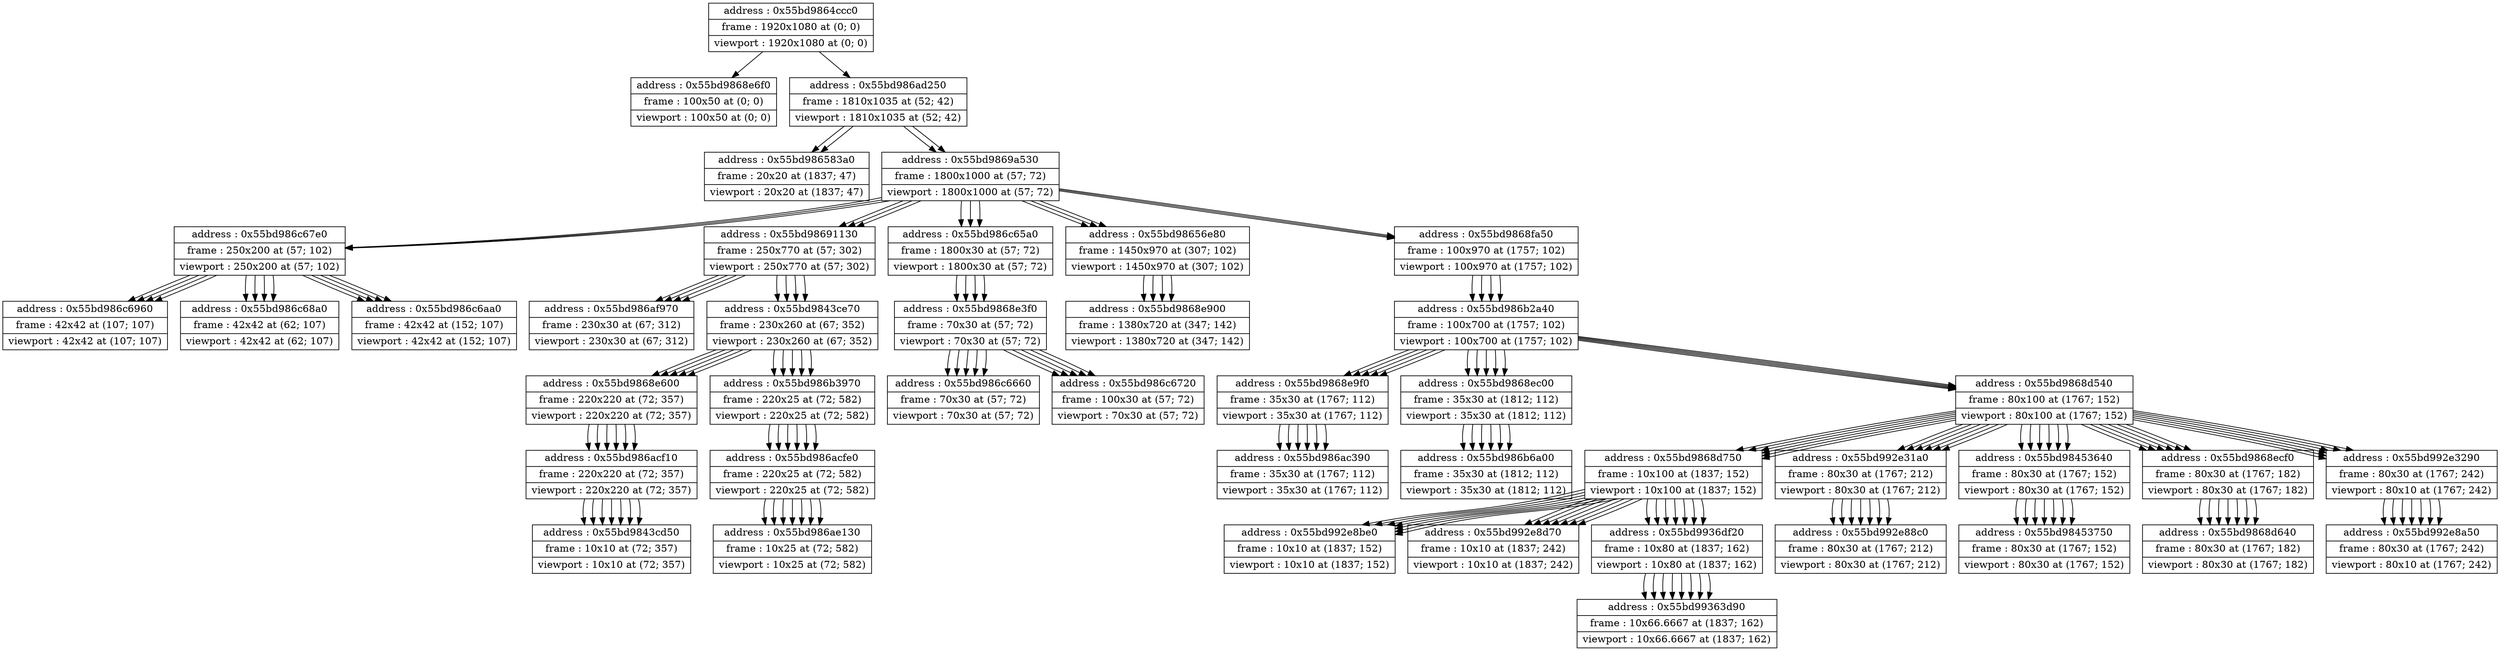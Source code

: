 digraph {
	node [shape=record]
	node0x55bd9868d750 [label = "{address : 0x55bd9868d750 |frame : 10x100 at (1837; 152) |viewport : 10x100 at (1837; 152)}"];

	 node0x55bd9868d750 -> node0x55bd992e8be0 [color=black];
	node0x55bd992e8be0 [label = "{address : 0x55bd992e8be0 |frame : 10x10 at (1837; 152) |viewport : 10x10 at (1837; 152)}"];

	 node0x55bd9868d750 -> node0x55bd992e8d70 [color=black];
	node0x55bd992e8d70 [label = "{address : 0x55bd992e8d70 |frame : 10x10 at (1837; 242) |viewport : 10x10 at (1837; 242)}"];

	 node0x55bd9868d750 -> node0x55bd9936df20 [color=black];
	node0x55bd9936df20 [label = "{address : 0x55bd9936df20 |frame : 10x80 at (1837; 162) |viewport : 10x80 at (1837; 162)}"];

	 node0x55bd9936df20 -> node0x55bd99363d90 [color=black];
	node0x55bd99363d90 [label = "{address : 0x55bd99363d90 |frame : 10x66.6667 at (1837; 162) |viewport : 10x66.6667 at (1837; 162)}"];

	node0x55bd992e8a50 [label = "{address : 0x55bd992e8a50 |frame : 80x30 at (1767; 242) |viewport : 80x10 at (1767; 242)}"];

	node0x55bd992e31a0 [label = "{address : 0x55bd992e31a0 |frame : 80x30 at (1767; 212) |viewport : 80x30 at (1767; 212)}"];

	 node0x55bd992e31a0 -> node0x55bd992e88c0 [color=black];
	node0x55bd992e88c0 [label = "{address : 0x55bd992e88c0 |frame : 80x30 at (1767; 212) |viewport : 80x30 at (1767; 212)}"];

	node0x55bd9868d640 [label = "{address : 0x55bd9868d640 |frame : 80x30 at (1767; 182) |viewport : 80x30 at (1767; 182)}"];

	node0x55bd98453750 [label = "{address : 0x55bd98453750 |frame : 80x30 at (1767; 152) |viewport : 80x30 at (1767; 152)}"];

	node0x55bd9936df20 [label = "{address : 0x55bd9936df20 |frame : 10x80 at (1837; 162) |viewport : 10x80 at (1837; 162)}"];

	 node0x55bd9936df20 -> node0x55bd99363d90 [color=black];
	node0x55bd99363d90 [label = "{address : 0x55bd99363d90 |frame : 10x66.6667 at (1837; 162) |viewport : 10x66.6667 at (1837; 162)}"];

	node0x55bd99363d90 [label = "{address : 0x55bd99363d90 |frame : 10x66.6667 at (1837; 162) |viewport : 10x66.6667 at (1837; 162)}"];

	node0x55bd992e88c0 [label = "{address : 0x55bd992e88c0 |frame : 80x30 at (1767; 212) |viewport : 80x30 at (1767; 212)}"];

	node0x55bd9868e6f0 [label = "{address : 0x55bd9868e6f0 |frame : 100x50 at (0; 0) |viewport : 100x50 at (0; 0)}"];

	node0x55bd986583a0 [label = "{address : 0x55bd986583a0 |frame : 20x20 at (1837; 47) |viewport : 20x20 at (1837; 47)}"];

	node0x55bd986b2a40 [label = "{address : 0x55bd986b2a40 |frame : 100x700 at (1757; 102) |viewport : 100x700 at (1757; 102)}"];

	 node0x55bd986b2a40 -> node0x55bd9868e9f0 [color=black];
	node0x55bd9868e9f0 [label = "{address : 0x55bd9868e9f0 |frame : 35x30 at (1767; 112) |viewport : 35x30 at (1767; 112)}"];

	 node0x55bd9868e9f0 -> node0x55bd986ac390 [color=black];
	node0x55bd986ac390 [label = "{address : 0x55bd986ac390 |frame : 35x30 at (1767; 112) |viewport : 35x30 at (1767; 112)}"];

	 node0x55bd986b2a40 -> node0x55bd9868ec00 [color=black];
	node0x55bd9868ec00 [label = "{address : 0x55bd9868ec00 |frame : 35x30 at (1812; 112) |viewport : 35x30 at (1812; 112)}"];

	 node0x55bd9868ec00 -> node0x55bd986b6a00 [color=black];
	node0x55bd986b6a00 [label = "{address : 0x55bd986b6a00 |frame : 35x30 at (1812; 112) |viewport : 35x30 at (1812; 112)}"];

	 node0x55bd986b2a40 -> node0x55bd9868d540 [color=black];
	node0x55bd9868d540 [label = "{address : 0x55bd9868d540 |frame : 80x100 at (1767; 152) |viewport : 80x100 at (1767; 152)}"];

	 node0x55bd9868d540 -> node0x55bd98453640 [color=black];
	node0x55bd98453640 [label = "{address : 0x55bd98453640 |frame : 80x30 at (1767; 152) |viewport : 80x30 at (1767; 152)}"];

	 node0x55bd98453640 -> node0x55bd98453750 [color=black];
	node0x55bd98453750 [label = "{address : 0x55bd98453750 |frame : 80x30 at (1767; 152) |viewport : 80x30 at (1767; 152)}"];

	 node0x55bd9868d540 -> node0x55bd9868ecf0 [color=black];
	node0x55bd9868ecf0 [label = "{address : 0x55bd9868ecf0 |frame : 80x30 at (1767; 182) |viewport : 80x30 at (1767; 182)}"];

	 node0x55bd9868ecf0 -> node0x55bd9868d640 [color=black];
	node0x55bd9868d640 [label = "{address : 0x55bd9868d640 |frame : 80x30 at (1767; 182) |viewport : 80x30 at (1767; 182)}"];

	 node0x55bd9868d540 -> node0x55bd992e31a0 [color=black];
	node0x55bd992e31a0 [label = "{address : 0x55bd992e31a0 |frame : 80x30 at (1767; 212) |viewport : 80x30 at (1767; 212)}"];

	 node0x55bd992e31a0 -> node0x55bd992e88c0 [color=black];
	node0x55bd992e88c0 [label = "{address : 0x55bd992e88c0 |frame : 80x30 at (1767; 212) |viewport : 80x30 at (1767; 212)}"];

	 node0x55bd9868d540 -> node0x55bd992e3290 [color=black];
	node0x55bd992e3290 [label = "{address : 0x55bd992e3290 |frame : 80x30 at (1767; 242) |viewport : 80x10 at (1767; 242)}"];

	 node0x55bd992e3290 -> node0x55bd992e8a50 [color=black];
	node0x55bd992e8a50 [label = "{address : 0x55bd992e8a50 |frame : 80x30 at (1767; 242) |viewport : 80x10 at (1767; 242)}"];

	 node0x55bd9868d540 -> node0x55bd9868d750 [color=black];
	node0x55bd9868d750 [label = "{address : 0x55bd9868d750 |frame : 10x100 at (1837; 152) |viewport : 10x100 at (1837; 152)}"];

	 node0x55bd9868d750 -> node0x55bd992e8be0 [color=black];
	node0x55bd992e8be0 [label = "{address : 0x55bd992e8be0 |frame : 10x10 at (1837; 152) |viewport : 10x10 at (1837; 152)}"];

	 node0x55bd9868d750 -> node0x55bd992e8d70 [color=black];
	node0x55bd992e8d70 [label = "{address : 0x55bd992e8d70 |frame : 10x10 at (1837; 242) |viewport : 10x10 at (1837; 242)}"];

	 node0x55bd9868d750 -> node0x55bd9936df20 [color=black];
	node0x55bd9936df20 [label = "{address : 0x55bd9936df20 |frame : 10x80 at (1837; 162) |viewport : 10x80 at (1837; 162)}"];

	 node0x55bd9936df20 -> node0x55bd99363d90 [color=black];
	node0x55bd99363d90 [label = "{address : 0x55bd99363d90 |frame : 10x66.6667 at (1837; 162) |viewport : 10x66.6667 at (1837; 162)}"];

	node0x55bd986af970 [label = "{address : 0x55bd986af970 |frame : 230x30 at (67; 312) |viewport : 230x30 at (67; 312)}"];

	node0x55bd986c6960 [label = "{address : 0x55bd986c6960 |frame : 42x42 at (107; 107) |viewport : 42x42 at (107; 107)}"];

	node0x55bd986c67e0 [label = "{address : 0x55bd986c67e0 |frame : 250x200 at (57; 102) |viewport : 250x200 at (57; 102)}"];

	 node0x55bd986c67e0 -> node0x55bd986c68a0 [color=black];
	node0x55bd986c68a0 [label = "{address : 0x55bd986c68a0 |frame : 42x42 at (62; 107) |viewport : 42x42 at (62; 107)}"];

	 node0x55bd986c67e0 -> node0x55bd986c6960 [color=black];
	node0x55bd986c6960 [label = "{address : 0x55bd986c6960 |frame : 42x42 at (107; 107) |viewport : 42x42 at (107; 107)}"];

	 node0x55bd986c67e0 -> node0x55bd986c6aa0 [color=black];
	node0x55bd986c6aa0 [label = "{address : 0x55bd986c6aa0 |frame : 42x42 at (152; 107) |viewport : 42x42 at (152; 107)}"];

	node0x55bd986ae130 [label = "{address : 0x55bd986ae130 |frame : 10x25 at (72; 582) |viewport : 10x25 at (72; 582)}"];

	node0x55bd98691130 [label = "{address : 0x55bd98691130 |frame : 250x770 at (57; 302) |viewport : 250x770 at (57; 302)}"];

	 node0x55bd98691130 -> node0x55bd986af970 [color=black];
	node0x55bd986af970 [label = "{address : 0x55bd986af970 |frame : 230x30 at (67; 312) |viewport : 230x30 at (67; 312)}"];

	 node0x55bd98691130 -> node0x55bd9843ce70 [color=black];
	node0x55bd9843ce70 [label = "{address : 0x55bd9843ce70 |frame : 230x260 at (67; 352) |viewport : 230x260 at (67; 352)}"];

	 node0x55bd9843ce70 -> node0x55bd9868e600 [color=black];
	node0x55bd9868e600 [label = "{address : 0x55bd9868e600 |frame : 220x220 at (72; 357) |viewport : 220x220 at (72; 357)}"];

	 node0x55bd9868e600 -> node0x55bd986acf10 [color=black];
	node0x55bd986acf10 [label = "{address : 0x55bd986acf10 |frame : 220x220 at (72; 357) |viewport : 220x220 at (72; 357)}"];

	 node0x55bd986acf10 -> node0x55bd9843cd50 [color=black];
	node0x55bd9843cd50 [label = "{address : 0x55bd9843cd50 |frame : 10x10 at (72; 357) |viewport : 10x10 at (72; 357)}"];

	 node0x55bd9843ce70 -> node0x55bd986b3970 [color=black];
	node0x55bd986b3970 [label = "{address : 0x55bd986b3970 |frame : 220x25 at (72; 582) |viewport : 220x25 at (72; 582)}"];

	 node0x55bd986b3970 -> node0x55bd986acfe0 [color=black];
	node0x55bd986acfe0 [label = "{address : 0x55bd986acfe0 |frame : 220x25 at (72; 582) |viewport : 220x25 at (72; 582)}"];

	 node0x55bd986acfe0 -> node0x55bd986ae130 [color=black];
	node0x55bd986ae130 [label = "{address : 0x55bd986ae130 |frame : 10x25 at (72; 582) |viewport : 10x25 at (72; 582)}"];

	node0x55bd9868e600 [label = "{address : 0x55bd9868e600 |frame : 220x220 at (72; 357) |viewport : 220x220 at (72; 357)}"];

	 node0x55bd9868e600 -> node0x55bd986acf10 [color=black];
	node0x55bd986acf10 [label = "{address : 0x55bd986acf10 |frame : 220x220 at (72; 357) |viewport : 220x220 at (72; 357)}"];

	 node0x55bd986acf10 -> node0x55bd9843cd50 [color=black];
	node0x55bd9843cd50 [label = "{address : 0x55bd9843cd50 |frame : 10x10 at (72; 357) |viewport : 10x10 at (72; 357)}"];

	node0x55bd986c68a0 [label = "{address : 0x55bd986c68a0 |frame : 42x42 at (62; 107) |viewport : 42x42 at (62; 107)}"];

	node0x55bd992e8d70 [label = "{address : 0x55bd992e8d70 |frame : 10x10 at (1837; 242) |viewport : 10x10 at (1837; 242)}"];

	node0x55bd9868ecf0 [label = "{address : 0x55bd9868ecf0 |frame : 80x30 at (1767; 182) |viewport : 80x30 at (1767; 182)}"];

	 node0x55bd9868ecf0 -> node0x55bd9868d640 [color=black];
	node0x55bd9868d640 [label = "{address : 0x55bd9868d640 |frame : 80x30 at (1767; 182) |viewport : 80x30 at (1767; 182)}"];

	node0x55bd986c65a0 [label = "{address : 0x55bd986c65a0 |frame : 1800x30 at (57; 72) |viewport : 1800x30 at (57; 72)}"];

	 node0x55bd986c65a0 -> node0x55bd9868e3f0 [color=black];
	node0x55bd9868e3f0 [label = "{address : 0x55bd9868e3f0 |frame : 70x30 at (57; 72) |viewport : 70x30 at (57; 72)}"];

	 node0x55bd9868e3f0 -> node0x55bd986c6660 [color=black];
	node0x55bd986c6660 [label = "{address : 0x55bd986c6660 |frame : 70x30 at (57; 72) |viewport : 70x30 at (57; 72)}"];

	 node0x55bd9868e3f0 -> node0x55bd986c6720 [color=black];
	node0x55bd986c6720 [label = "{address : 0x55bd986c6720 |frame : 100x30 at (57; 72) |viewport : 70x30 at (57; 72)}"];

	node0x55bd986c6720 [label = "{address : 0x55bd986c6720 |frame : 100x30 at (57; 72) |viewport : 70x30 at (57; 72)}"];

	node0x55bd992e3290 [label = "{address : 0x55bd992e3290 |frame : 80x30 at (1767; 242) |viewport : 80x10 at (1767; 242)}"];

	 node0x55bd992e3290 -> node0x55bd992e8a50 [color=black];
	node0x55bd992e8a50 [label = "{address : 0x55bd992e8a50 |frame : 80x30 at (1767; 242) |viewport : 80x10 at (1767; 242)}"];

	node0x55bd986c6aa0 [label = "{address : 0x55bd986c6aa0 |frame : 42x42 at (152; 107) |viewport : 42x42 at (152; 107)}"];

	node0x55bd9868e3f0 [label = "{address : 0x55bd9868e3f0 |frame : 70x30 at (57; 72) |viewport : 70x30 at (57; 72)}"];

	 node0x55bd9868e3f0 -> node0x55bd986c6660 [color=black];
	node0x55bd986c6660 [label = "{address : 0x55bd986c6660 |frame : 70x30 at (57; 72) |viewport : 70x30 at (57; 72)}"];

	 node0x55bd9868e3f0 -> node0x55bd986c6720 [color=black];
	node0x55bd986c6720 [label = "{address : 0x55bd986c6720 |frame : 100x30 at (57; 72) |viewport : 70x30 at (57; 72)}"];

	node0x55bd986c6660 [label = "{address : 0x55bd986c6660 |frame : 70x30 at (57; 72) |viewport : 70x30 at (57; 72)}"];

	node0x55bd9869a530 [label = "{address : 0x55bd9869a530 |frame : 1800x1000 at (57; 72) |viewport : 1800x1000 at (57; 72)}"];

	 node0x55bd9869a530 -> node0x55bd986c65a0 [color=black];
	node0x55bd986c65a0 [label = "{address : 0x55bd986c65a0 |frame : 1800x30 at (57; 72) |viewport : 1800x30 at (57; 72)}"];

	 node0x55bd986c65a0 -> node0x55bd9868e3f0 [color=black];
	node0x55bd9868e3f0 [label = "{address : 0x55bd9868e3f0 |frame : 70x30 at (57; 72) |viewport : 70x30 at (57; 72)}"];

	 node0x55bd9868e3f0 -> node0x55bd986c6660 [color=black];
	node0x55bd986c6660 [label = "{address : 0x55bd986c6660 |frame : 70x30 at (57; 72) |viewport : 70x30 at (57; 72)}"];

	 node0x55bd9868e3f0 -> node0x55bd986c6720 [color=black];
	node0x55bd986c6720 [label = "{address : 0x55bd986c6720 |frame : 100x30 at (57; 72) |viewport : 70x30 at (57; 72)}"];

	 node0x55bd9869a530 -> node0x55bd986c67e0 [color=black];
	node0x55bd986c67e0 [label = "{address : 0x55bd986c67e0 |frame : 250x200 at (57; 102) |viewport : 250x200 at (57; 102)}"];

	 node0x55bd986c67e0 -> node0x55bd986c68a0 [color=black];
	node0x55bd986c68a0 [label = "{address : 0x55bd986c68a0 |frame : 42x42 at (62; 107) |viewport : 42x42 at (62; 107)}"];

	 node0x55bd986c67e0 -> node0x55bd986c6960 [color=black];
	node0x55bd986c6960 [label = "{address : 0x55bd986c6960 |frame : 42x42 at (107; 107) |viewport : 42x42 at (107; 107)}"];

	 node0x55bd986c67e0 -> node0x55bd986c6aa0 [color=black];
	node0x55bd986c6aa0 [label = "{address : 0x55bd986c6aa0 |frame : 42x42 at (152; 107) |viewport : 42x42 at (152; 107)}"];

	 node0x55bd9869a530 -> node0x55bd98691130 [color=black];
	node0x55bd98691130 [label = "{address : 0x55bd98691130 |frame : 250x770 at (57; 302) |viewport : 250x770 at (57; 302)}"];

	 node0x55bd98691130 -> node0x55bd986af970 [color=black];
	node0x55bd986af970 [label = "{address : 0x55bd986af970 |frame : 230x30 at (67; 312) |viewport : 230x30 at (67; 312)}"];

	 node0x55bd98691130 -> node0x55bd9843ce70 [color=black];
	node0x55bd9843ce70 [label = "{address : 0x55bd9843ce70 |frame : 230x260 at (67; 352) |viewport : 230x260 at (67; 352)}"];

	 node0x55bd9843ce70 -> node0x55bd9868e600 [color=black];
	node0x55bd9868e600 [label = "{address : 0x55bd9868e600 |frame : 220x220 at (72; 357) |viewport : 220x220 at (72; 357)}"];

	 node0x55bd9868e600 -> node0x55bd986acf10 [color=black];
	node0x55bd986acf10 [label = "{address : 0x55bd986acf10 |frame : 220x220 at (72; 357) |viewport : 220x220 at (72; 357)}"];

	 node0x55bd986acf10 -> node0x55bd9843cd50 [color=black];
	node0x55bd9843cd50 [label = "{address : 0x55bd9843cd50 |frame : 10x10 at (72; 357) |viewport : 10x10 at (72; 357)}"];

	 node0x55bd9843ce70 -> node0x55bd986b3970 [color=black];
	node0x55bd986b3970 [label = "{address : 0x55bd986b3970 |frame : 220x25 at (72; 582) |viewport : 220x25 at (72; 582)}"];

	 node0x55bd986b3970 -> node0x55bd986acfe0 [color=black];
	node0x55bd986acfe0 [label = "{address : 0x55bd986acfe0 |frame : 220x25 at (72; 582) |viewport : 220x25 at (72; 582)}"];

	 node0x55bd986acfe0 -> node0x55bd986ae130 [color=black];
	node0x55bd986ae130 [label = "{address : 0x55bd986ae130 |frame : 10x25 at (72; 582) |viewport : 10x25 at (72; 582)}"];

	 node0x55bd9869a530 -> node0x55bd98656e80 [color=black];
	node0x55bd98656e80 [label = "{address : 0x55bd98656e80 |frame : 1450x970 at (307; 102) |viewport : 1450x970 at (307; 102)}"];

	 node0x55bd98656e80 -> node0x55bd9868e900 [color=black];
	node0x55bd9868e900 [label = "{address : 0x55bd9868e900 |frame : 1380x720 at (347; 142) |viewport : 1380x720 at (347; 142)}"];

	 node0x55bd9869a530 -> node0x55bd9868fa50 [color=black];
	node0x55bd9868fa50 [label = "{address : 0x55bd9868fa50 |frame : 100x970 at (1757; 102) |viewport : 100x970 at (1757; 102)}"];

	 node0x55bd9868fa50 -> node0x55bd986b2a40 [color=black];
	node0x55bd986b2a40 [label = "{address : 0x55bd986b2a40 |frame : 100x700 at (1757; 102) |viewport : 100x700 at (1757; 102)}"];

	 node0x55bd986b2a40 -> node0x55bd9868e9f0 [color=black];
	node0x55bd9868e9f0 [label = "{address : 0x55bd9868e9f0 |frame : 35x30 at (1767; 112) |viewport : 35x30 at (1767; 112)}"];

	 node0x55bd9868e9f0 -> node0x55bd986ac390 [color=black];
	node0x55bd986ac390 [label = "{address : 0x55bd986ac390 |frame : 35x30 at (1767; 112) |viewport : 35x30 at (1767; 112)}"];

	 node0x55bd986b2a40 -> node0x55bd9868ec00 [color=black];
	node0x55bd9868ec00 [label = "{address : 0x55bd9868ec00 |frame : 35x30 at (1812; 112) |viewport : 35x30 at (1812; 112)}"];

	 node0x55bd9868ec00 -> node0x55bd986b6a00 [color=black];
	node0x55bd986b6a00 [label = "{address : 0x55bd986b6a00 |frame : 35x30 at (1812; 112) |viewport : 35x30 at (1812; 112)}"];

	 node0x55bd986b2a40 -> node0x55bd9868d540 [color=black];
	node0x55bd9868d540 [label = "{address : 0x55bd9868d540 |frame : 80x100 at (1767; 152) |viewport : 80x100 at (1767; 152)}"];

	 node0x55bd9868d540 -> node0x55bd98453640 [color=black];
	node0x55bd98453640 [label = "{address : 0x55bd98453640 |frame : 80x30 at (1767; 152) |viewport : 80x30 at (1767; 152)}"];

	 node0x55bd98453640 -> node0x55bd98453750 [color=black];
	node0x55bd98453750 [label = "{address : 0x55bd98453750 |frame : 80x30 at (1767; 152) |viewport : 80x30 at (1767; 152)}"];

	 node0x55bd9868d540 -> node0x55bd9868ecf0 [color=black];
	node0x55bd9868ecf0 [label = "{address : 0x55bd9868ecf0 |frame : 80x30 at (1767; 182) |viewport : 80x30 at (1767; 182)}"];

	 node0x55bd9868ecf0 -> node0x55bd9868d640 [color=black];
	node0x55bd9868d640 [label = "{address : 0x55bd9868d640 |frame : 80x30 at (1767; 182) |viewport : 80x30 at (1767; 182)}"];

	 node0x55bd9868d540 -> node0x55bd992e31a0 [color=black];
	node0x55bd992e31a0 [label = "{address : 0x55bd992e31a0 |frame : 80x30 at (1767; 212) |viewport : 80x30 at (1767; 212)}"];

	 node0x55bd992e31a0 -> node0x55bd992e88c0 [color=black];
	node0x55bd992e88c0 [label = "{address : 0x55bd992e88c0 |frame : 80x30 at (1767; 212) |viewport : 80x30 at (1767; 212)}"];

	 node0x55bd9868d540 -> node0x55bd992e3290 [color=black];
	node0x55bd992e3290 [label = "{address : 0x55bd992e3290 |frame : 80x30 at (1767; 242) |viewport : 80x10 at (1767; 242)}"];

	 node0x55bd992e3290 -> node0x55bd992e8a50 [color=black];
	node0x55bd992e8a50 [label = "{address : 0x55bd992e8a50 |frame : 80x30 at (1767; 242) |viewport : 80x10 at (1767; 242)}"];

	 node0x55bd9868d540 -> node0x55bd9868d750 [color=black];
	node0x55bd9868d750 [label = "{address : 0x55bd9868d750 |frame : 10x100 at (1837; 152) |viewport : 10x100 at (1837; 152)}"];

	 node0x55bd9868d750 -> node0x55bd992e8be0 [color=black];
	node0x55bd992e8be0 [label = "{address : 0x55bd992e8be0 |frame : 10x10 at (1837; 152) |viewport : 10x10 at (1837; 152)}"];

	 node0x55bd9868d750 -> node0x55bd992e8d70 [color=black];
	node0x55bd992e8d70 [label = "{address : 0x55bd992e8d70 |frame : 10x10 at (1837; 242) |viewport : 10x10 at (1837; 242)}"];

	 node0x55bd9868d750 -> node0x55bd9936df20 [color=black];
	node0x55bd9936df20 [label = "{address : 0x55bd9936df20 |frame : 10x80 at (1837; 162) |viewport : 10x80 at (1837; 162)}"];

	 node0x55bd9936df20 -> node0x55bd99363d90 [color=black];
	node0x55bd99363d90 [label = "{address : 0x55bd99363d90 |frame : 10x66.6667 at (1837; 162) |viewport : 10x66.6667 at (1837; 162)}"];

	node0x55bd986acfe0 [label = "{address : 0x55bd986acfe0 |frame : 220x25 at (72; 582) |viewport : 220x25 at (72; 582)}"];

	 node0x55bd986acfe0 -> node0x55bd986ae130 [color=black];
	node0x55bd986ae130 [label = "{address : 0x55bd986ae130 |frame : 10x25 at (72; 582) |viewport : 10x25 at (72; 582)}"];

	node0x55bd986b3970 [label = "{address : 0x55bd986b3970 |frame : 220x25 at (72; 582) |viewport : 220x25 at (72; 582)}"];

	 node0x55bd986b3970 -> node0x55bd986acfe0 [color=black];
	node0x55bd986acfe0 [label = "{address : 0x55bd986acfe0 |frame : 220x25 at (72; 582) |viewport : 220x25 at (72; 582)}"];

	 node0x55bd986acfe0 -> node0x55bd986ae130 [color=black];
	node0x55bd986ae130 [label = "{address : 0x55bd986ae130 |frame : 10x25 at (72; 582) |viewport : 10x25 at (72; 582)}"];

	node0x55bd9843ce70 [label = "{address : 0x55bd9843ce70 |frame : 230x260 at (67; 352) |viewport : 230x260 at (67; 352)}"];

	 node0x55bd9843ce70 -> node0x55bd9868e600 [color=black];
	node0x55bd9868e600 [label = "{address : 0x55bd9868e600 |frame : 220x220 at (72; 357) |viewport : 220x220 at (72; 357)}"];

	 node0x55bd9868e600 -> node0x55bd986acf10 [color=black];
	node0x55bd986acf10 [label = "{address : 0x55bd986acf10 |frame : 220x220 at (72; 357) |viewport : 220x220 at (72; 357)}"];

	 node0x55bd986acf10 -> node0x55bd9843cd50 [color=black];
	node0x55bd9843cd50 [label = "{address : 0x55bd9843cd50 |frame : 10x10 at (72; 357) |viewport : 10x10 at (72; 357)}"];

	 node0x55bd9843ce70 -> node0x55bd986b3970 [color=black];
	node0x55bd986b3970 [label = "{address : 0x55bd986b3970 |frame : 220x25 at (72; 582) |viewport : 220x25 at (72; 582)}"];

	 node0x55bd986b3970 -> node0x55bd986acfe0 [color=black];
	node0x55bd986acfe0 [label = "{address : 0x55bd986acfe0 |frame : 220x25 at (72; 582) |viewport : 220x25 at (72; 582)}"];

	 node0x55bd986acfe0 -> node0x55bd986ae130 [color=black];
	node0x55bd986ae130 [label = "{address : 0x55bd986ae130 |frame : 10x25 at (72; 582) |viewport : 10x25 at (72; 582)}"];

	node0x55bd9868e900 [label = "{address : 0x55bd9868e900 |frame : 1380x720 at (347; 142) |viewport : 1380x720 at (347; 142)}"];

	node0x55bd98656e80 [label = "{address : 0x55bd98656e80 |frame : 1450x970 at (307; 102) |viewport : 1450x970 at (307; 102)}"];

	 node0x55bd98656e80 -> node0x55bd9868e900 [color=black];
	node0x55bd9868e900 [label = "{address : 0x55bd9868e900 |frame : 1380x720 at (347; 142) |viewport : 1380x720 at (347; 142)}"];

	node0x55bd9868e9f0 [label = "{address : 0x55bd9868e9f0 |frame : 35x30 at (1767; 112) |viewport : 35x30 at (1767; 112)}"];

	 node0x55bd9868e9f0 -> node0x55bd986ac390 [color=black];
	node0x55bd986ac390 [label = "{address : 0x55bd986ac390 |frame : 35x30 at (1767; 112) |viewport : 35x30 at (1767; 112)}"];

	node0x55bd986b6a00 [label = "{address : 0x55bd986b6a00 |frame : 35x30 at (1812; 112) |viewport : 35x30 at (1812; 112)}"];

	node0x55bd9843cd50 [label = "{address : 0x55bd9843cd50 |frame : 10x10 at (72; 357) |viewport : 10x10 at (72; 357)}"];

	node0x55bd986acf10 [label = "{address : 0x55bd986acf10 |frame : 220x220 at (72; 357) |viewport : 220x220 at (72; 357)}"];

	 node0x55bd986acf10 -> node0x55bd9843cd50 [color=black];
	node0x55bd9843cd50 [label = "{address : 0x55bd9843cd50 |frame : 10x10 at (72; 357) |viewport : 10x10 at (72; 357)}"];

	node0x55bd9868ec00 [label = "{address : 0x55bd9868ec00 |frame : 35x30 at (1812; 112) |viewport : 35x30 at (1812; 112)}"];

	 node0x55bd9868ec00 -> node0x55bd986b6a00 [color=black];
	node0x55bd986b6a00 [label = "{address : 0x55bd986b6a00 |frame : 35x30 at (1812; 112) |viewport : 35x30 at (1812; 112)}"];

	node0x55bd98453640 [label = "{address : 0x55bd98453640 |frame : 80x30 at (1767; 152) |viewport : 80x30 at (1767; 152)}"];

	 node0x55bd98453640 -> node0x55bd98453750 [color=black];
	node0x55bd98453750 [label = "{address : 0x55bd98453750 |frame : 80x30 at (1767; 152) |viewport : 80x30 at (1767; 152)}"];

	node0x55bd986ad250 [label = "{address : 0x55bd986ad250 |frame : 1810x1035 at (52; 42) |viewport : 1810x1035 at (52; 42)}"];

	 node0x55bd986ad250 -> node0x55bd9869a530 [color=black];
	node0x55bd9869a530 [label = "{address : 0x55bd9869a530 |frame : 1800x1000 at (57; 72) |viewport : 1800x1000 at (57; 72)}"];

	 node0x55bd9869a530 -> node0x55bd986c65a0 [color=black];
	node0x55bd986c65a0 [label = "{address : 0x55bd986c65a0 |frame : 1800x30 at (57; 72) |viewport : 1800x30 at (57; 72)}"];

	 node0x55bd986c65a0 -> node0x55bd9868e3f0 [color=black];
	node0x55bd9868e3f0 [label = "{address : 0x55bd9868e3f0 |frame : 70x30 at (57; 72) |viewport : 70x30 at (57; 72)}"];

	 node0x55bd9868e3f0 -> node0x55bd986c6660 [color=black];
	node0x55bd986c6660 [label = "{address : 0x55bd986c6660 |frame : 70x30 at (57; 72) |viewport : 70x30 at (57; 72)}"];

	 node0x55bd9868e3f0 -> node0x55bd986c6720 [color=black];
	node0x55bd986c6720 [label = "{address : 0x55bd986c6720 |frame : 100x30 at (57; 72) |viewport : 70x30 at (57; 72)}"];

	 node0x55bd9869a530 -> node0x55bd986c67e0 [color=black];
	node0x55bd986c67e0 [label = "{address : 0x55bd986c67e0 |frame : 250x200 at (57; 102) |viewport : 250x200 at (57; 102)}"];

	 node0x55bd986c67e0 -> node0x55bd986c68a0 [color=black];
	node0x55bd986c68a0 [label = "{address : 0x55bd986c68a0 |frame : 42x42 at (62; 107) |viewport : 42x42 at (62; 107)}"];

	 node0x55bd986c67e0 -> node0x55bd986c6960 [color=black];
	node0x55bd986c6960 [label = "{address : 0x55bd986c6960 |frame : 42x42 at (107; 107) |viewport : 42x42 at (107; 107)}"];

	 node0x55bd986c67e0 -> node0x55bd986c6aa0 [color=black];
	node0x55bd986c6aa0 [label = "{address : 0x55bd986c6aa0 |frame : 42x42 at (152; 107) |viewport : 42x42 at (152; 107)}"];

	 node0x55bd9869a530 -> node0x55bd98691130 [color=black];
	node0x55bd98691130 [label = "{address : 0x55bd98691130 |frame : 250x770 at (57; 302) |viewport : 250x770 at (57; 302)}"];

	 node0x55bd98691130 -> node0x55bd986af970 [color=black];
	node0x55bd986af970 [label = "{address : 0x55bd986af970 |frame : 230x30 at (67; 312) |viewport : 230x30 at (67; 312)}"];

	 node0x55bd98691130 -> node0x55bd9843ce70 [color=black];
	node0x55bd9843ce70 [label = "{address : 0x55bd9843ce70 |frame : 230x260 at (67; 352) |viewport : 230x260 at (67; 352)}"];

	 node0x55bd9843ce70 -> node0x55bd9868e600 [color=black];
	node0x55bd9868e600 [label = "{address : 0x55bd9868e600 |frame : 220x220 at (72; 357) |viewport : 220x220 at (72; 357)}"];

	 node0x55bd9868e600 -> node0x55bd986acf10 [color=black];
	node0x55bd986acf10 [label = "{address : 0x55bd986acf10 |frame : 220x220 at (72; 357) |viewport : 220x220 at (72; 357)}"];

	 node0x55bd986acf10 -> node0x55bd9843cd50 [color=black];
	node0x55bd9843cd50 [label = "{address : 0x55bd9843cd50 |frame : 10x10 at (72; 357) |viewport : 10x10 at (72; 357)}"];

	 node0x55bd9843ce70 -> node0x55bd986b3970 [color=black];
	node0x55bd986b3970 [label = "{address : 0x55bd986b3970 |frame : 220x25 at (72; 582) |viewport : 220x25 at (72; 582)}"];

	 node0x55bd986b3970 -> node0x55bd986acfe0 [color=black];
	node0x55bd986acfe0 [label = "{address : 0x55bd986acfe0 |frame : 220x25 at (72; 582) |viewport : 220x25 at (72; 582)}"];

	 node0x55bd986acfe0 -> node0x55bd986ae130 [color=black];
	node0x55bd986ae130 [label = "{address : 0x55bd986ae130 |frame : 10x25 at (72; 582) |viewport : 10x25 at (72; 582)}"];

	 node0x55bd9869a530 -> node0x55bd98656e80 [color=black];
	node0x55bd98656e80 [label = "{address : 0x55bd98656e80 |frame : 1450x970 at (307; 102) |viewport : 1450x970 at (307; 102)}"];

	 node0x55bd98656e80 -> node0x55bd9868e900 [color=black];
	node0x55bd9868e900 [label = "{address : 0x55bd9868e900 |frame : 1380x720 at (347; 142) |viewport : 1380x720 at (347; 142)}"];

	 node0x55bd9869a530 -> node0x55bd9868fa50 [color=black];
	node0x55bd9868fa50 [label = "{address : 0x55bd9868fa50 |frame : 100x970 at (1757; 102) |viewport : 100x970 at (1757; 102)}"];

	 node0x55bd9868fa50 -> node0x55bd986b2a40 [color=black];
	node0x55bd986b2a40 [label = "{address : 0x55bd986b2a40 |frame : 100x700 at (1757; 102) |viewport : 100x700 at (1757; 102)}"];

	 node0x55bd986b2a40 -> node0x55bd9868e9f0 [color=black];
	node0x55bd9868e9f0 [label = "{address : 0x55bd9868e9f0 |frame : 35x30 at (1767; 112) |viewport : 35x30 at (1767; 112)}"];

	 node0x55bd9868e9f0 -> node0x55bd986ac390 [color=black];
	node0x55bd986ac390 [label = "{address : 0x55bd986ac390 |frame : 35x30 at (1767; 112) |viewport : 35x30 at (1767; 112)}"];

	 node0x55bd986b2a40 -> node0x55bd9868ec00 [color=black];
	node0x55bd9868ec00 [label = "{address : 0x55bd9868ec00 |frame : 35x30 at (1812; 112) |viewport : 35x30 at (1812; 112)}"];

	 node0x55bd9868ec00 -> node0x55bd986b6a00 [color=black];
	node0x55bd986b6a00 [label = "{address : 0x55bd986b6a00 |frame : 35x30 at (1812; 112) |viewport : 35x30 at (1812; 112)}"];

	 node0x55bd986b2a40 -> node0x55bd9868d540 [color=black];
	node0x55bd9868d540 [label = "{address : 0x55bd9868d540 |frame : 80x100 at (1767; 152) |viewport : 80x100 at (1767; 152)}"];

	 node0x55bd9868d540 -> node0x55bd98453640 [color=black];
	node0x55bd98453640 [label = "{address : 0x55bd98453640 |frame : 80x30 at (1767; 152) |viewport : 80x30 at (1767; 152)}"];

	 node0x55bd98453640 -> node0x55bd98453750 [color=black];
	node0x55bd98453750 [label = "{address : 0x55bd98453750 |frame : 80x30 at (1767; 152) |viewport : 80x30 at (1767; 152)}"];

	 node0x55bd9868d540 -> node0x55bd9868ecf0 [color=black];
	node0x55bd9868ecf0 [label = "{address : 0x55bd9868ecf0 |frame : 80x30 at (1767; 182) |viewport : 80x30 at (1767; 182)}"];

	 node0x55bd9868ecf0 -> node0x55bd9868d640 [color=black];
	node0x55bd9868d640 [label = "{address : 0x55bd9868d640 |frame : 80x30 at (1767; 182) |viewport : 80x30 at (1767; 182)}"];

	 node0x55bd9868d540 -> node0x55bd992e31a0 [color=black];
	node0x55bd992e31a0 [label = "{address : 0x55bd992e31a0 |frame : 80x30 at (1767; 212) |viewport : 80x30 at (1767; 212)}"];

	 node0x55bd992e31a0 -> node0x55bd992e88c0 [color=black];
	node0x55bd992e88c0 [label = "{address : 0x55bd992e88c0 |frame : 80x30 at (1767; 212) |viewport : 80x30 at (1767; 212)}"];

	 node0x55bd9868d540 -> node0x55bd992e3290 [color=black];
	node0x55bd992e3290 [label = "{address : 0x55bd992e3290 |frame : 80x30 at (1767; 242) |viewport : 80x10 at (1767; 242)}"];

	 node0x55bd992e3290 -> node0x55bd992e8a50 [color=black];
	node0x55bd992e8a50 [label = "{address : 0x55bd992e8a50 |frame : 80x30 at (1767; 242) |viewport : 80x10 at (1767; 242)}"];

	 node0x55bd9868d540 -> node0x55bd9868d750 [color=black];
	node0x55bd9868d750 [label = "{address : 0x55bd9868d750 |frame : 10x100 at (1837; 152) |viewport : 10x100 at (1837; 152)}"];

	 node0x55bd9868d750 -> node0x55bd992e8be0 [color=black];
	node0x55bd992e8be0 [label = "{address : 0x55bd992e8be0 |frame : 10x10 at (1837; 152) |viewport : 10x10 at (1837; 152)}"];

	 node0x55bd9868d750 -> node0x55bd992e8d70 [color=black];
	node0x55bd992e8d70 [label = "{address : 0x55bd992e8d70 |frame : 10x10 at (1837; 242) |viewport : 10x10 at (1837; 242)}"];

	 node0x55bd9868d750 -> node0x55bd9936df20 [color=black];
	node0x55bd9936df20 [label = "{address : 0x55bd9936df20 |frame : 10x80 at (1837; 162) |viewport : 10x80 at (1837; 162)}"];

	 node0x55bd9936df20 -> node0x55bd99363d90 [color=black];
	node0x55bd99363d90 [label = "{address : 0x55bd99363d90 |frame : 10x66.6667 at (1837; 162) |viewport : 10x66.6667 at (1837; 162)}"];

	 node0x55bd986ad250 -> node0x55bd986583a0 [color=black];
	node0x55bd986583a0 [label = "{address : 0x55bd986583a0 |frame : 20x20 at (1837; 47) |viewport : 20x20 at (1837; 47)}"];

	node0x55bd9868fa50 [label = "{address : 0x55bd9868fa50 |frame : 100x970 at (1757; 102) |viewport : 100x970 at (1757; 102)}"];

	 node0x55bd9868fa50 -> node0x55bd986b2a40 [color=black];
	node0x55bd986b2a40 [label = "{address : 0x55bd986b2a40 |frame : 100x700 at (1757; 102) |viewport : 100x700 at (1757; 102)}"];

	 node0x55bd986b2a40 -> node0x55bd9868e9f0 [color=black];
	node0x55bd9868e9f0 [label = "{address : 0x55bd9868e9f0 |frame : 35x30 at (1767; 112) |viewport : 35x30 at (1767; 112)}"];

	 node0x55bd9868e9f0 -> node0x55bd986ac390 [color=black];
	node0x55bd986ac390 [label = "{address : 0x55bd986ac390 |frame : 35x30 at (1767; 112) |viewport : 35x30 at (1767; 112)}"];

	 node0x55bd986b2a40 -> node0x55bd9868ec00 [color=black];
	node0x55bd9868ec00 [label = "{address : 0x55bd9868ec00 |frame : 35x30 at (1812; 112) |viewport : 35x30 at (1812; 112)}"];

	 node0x55bd9868ec00 -> node0x55bd986b6a00 [color=black];
	node0x55bd986b6a00 [label = "{address : 0x55bd986b6a00 |frame : 35x30 at (1812; 112) |viewport : 35x30 at (1812; 112)}"];

	 node0x55bd986b2a40 -> node0x55bd9868d540 [color=black];
	node0x55bd9868d540 [label = "{address : 0x55bd9868d540 |frame : 80x100 at (1767; 152) |viewport : 80x100 at (1767; 152)}"];

	 node0x55bd9868d540 -> node0x55bd98453640 [color=black];
	node0x55bd98453640 [label = "{address : 0x55bd98453640 |frame : 80x30 at (1767; 152) |viewport : 80x30 at (1767; 152)}"];

	 node0x55bd98453640 -> node0x55bd98453750 [color=black];
	node0x55bd98453750 [label = "{address : 0x55bd98453750 |frame : 80x30 at (1767; 152) |viewport : 80x30 at (1767; 152)}"];

	 node0x55bd9868d540 -> node0x55bd9868ecf0 [color=black];
	node0x55bd9868ecf0 [label = "{address : 0x55bd9868ecf0 |frame : 80x30 at (1767; 182) |viewport : 80x30 at (1767; 182)}"];

	 node0x55bd9868ecf0 -> node0x55bd9868d640 [color=black];
	node0x55bd9868d640 [label = "{address : 0x55bd9868d640 |frame : 80x30 at (1767; 182) |viewport : 80x30 at (1767; 182)}"];

	 node0x55bd9868d540 -> node0x55bd992e31a0 [color=black];
	node0x55bd992e31a0 [label = "{address : 0x55bd992e31a0 |frame : 80x30 at (1767; 212) |viewport : 80x30 at (1767; 212)}"];

	 node0x55bd992e31a0 -> node0x55bd992e88c0 [color=black];
	node0x55bd992e88c0 [label = "{address : 0x55bd992e88c0 |frame : 80x30 at (1767; 212) |viewport : 80x30 at (1767; 212)}"];

	 node0x55bd9868d540 -> node0x55bd992e3290 [color=black];
	node0x55bd992e3290 [label = "{address : 0x55bd992e3290 |frame : 80x30 at (1767; 242) |viewport : 80x10 at (1767; 242)}"];

	 node0x55bd992e3290 -> node0x55bd992e8a50 [color=black];
	node0x55bd992e8a50 [label = "{address : 0x55bd992e8a50 |frame : 80x30 at (1767; 242) |viewport : 80x10 at (1767; 242)}"];

	 node0x55bd9868d540 -> node0x55bd9868d750 [color=black];
	node0x55bd9868d750 [label = "{address : 0x55bd9868d750 |frame : 10x100 at (1837; 152) |viewport : 10x100 at (1837; 152)}"];

	 node0x55bd9868d750 -> node0x55bd992e8be0 [color=black];
	node0x55bd992e8be0 [label = "{address : 0x55bd992e8be0 |frame : 10x10 at (1837; 152) |viewport : 10x10 at (1837; 152)}"];

	 node0x55bd9868d750 -> node0x55bd992e8d70 [color=black];
	node0x55bd992e8d70 [label = "{address : 0x55bd992e8d70 |frame : 10x10 at (1837; 242) |viewport : 10x10 at (1837; 242)}"];

	 node0x55bd9868d750 -> node0x55bd9936df20 [color=black];
	node0x55bd9936df20 [label = "{address : 0x55bd9936df20 |frame : 10x80 at (1837; 162) |viewport : 10x80 at (1837; 162)}"];

	 node0x55bd9936df20 -> node0x55bd99363d90 [color=black];
	node0x55bd99363d90 [label = "{address : 0x55bd99363d90 |frame : 10x66.6667 at (1837; 162) |viewport : 10x66.6667 at (1837; 162)}"];

	node0x55bd986ac390 [label = "{address : 0x55bd986ac390 |frame : 35x30 at (1767; 112) |viewport : 35x30 at (1767; 112)}"];

	node0x55bd992e8be0 [label = "{address : 0x55bd992e8be0 |frame : 10x10 at (1837; 152) |viewport : 10x10 at (1837; 152)}"];

	node0x55bd9864ccc0 [label = "{address : 0x55bd9864ccc0 |frame : 1920x1080 at (0; 0) |viewport : 1920x1080 at (0; 0)}"];

	 node0x55bd9864ccc0 -> node0x55bd986ad250 [color=black];
	node0x55bd986ad250 [label = "{address : 0x55bd986ad250 |frame : 1810x1035 at (52; 42) |viewport : 1810x1035 at (52; 42)}"];

	 node0x55bd986ad250 -> node0x55bd9869a530 [color=black];
	node0x55bd9869a530 [label = "{address : 0x55bd9869a530 |frame : 1800x1000 at (57; 72) |viewport : 1800x1000 at (57; 72)}"];

	 node0x55bd9869a530 -> node0x55bd986c65a0 [color=black];
	node0x55bd986c65a0 [label = "{address : 0x55bd986c65a0 |frame : 1800x30 at (57; 72) |viewport : 1800x30 at (57; 72)}"];

	 node0x55bd986c65a0 -> node0x55bd9868e3f0 [color=black];
	node0x55bd9868e3f0 [label = "{address : 0x55bd9868e3f0 |frame : 70x30 at (57; 72) |viewport : 70x30 at (57; 72)}"];

	 node0x55bd9868e3f0 -> node0x55bd986c6660 [color=black];
	node0x55bd986c6660 [label = "{address : 0x55bd986c6660 |frame : 70x30 at (57; 72) |viewport : 70x30 at (57; 72)}"];

	 node0x55bd9868e3f0 -> node0x55bd986c6720 [color=black];
	node0x55bd986c6720 [label = "{address : 0x55bd986c6720 |frame : 100x30 at (57; 72) |viewport : 70x30 at (57; 72)}"];

	 node0x55bd9869a530 -> node0x55bd986c67e0 [color=black];
	node0x55bd986c67e0 [label = "{address : 0x55bd986c67e0 |frame : 250x200 at (57; 102) |viewport : 250x200 at (57; 102)}"];

	 node0x55bd986c67e0 -> node0x55bd986c68a0 [color=black];
	node0x55bd986c68a0 [label = "{address : 0x55bd986c68a0 |frame : 42x42 at (62; 107) |viewport : 42x42 at (62; 107)}"];

	 node0x55bd986c67e0 -> node0x55bd986c6960 [color=black];
	node0x55bd986c6960 [label = "{address : 0x55bd986c6960 |frame : 42x42 at (107; 107) |viewport : 42x42 at (107; 107)}"];

	 node0x55bd986c67e0 -> node0x55bd986c6aa0 [color=black];
	node0x55bd986c6aa0 [label = "{address : 0x55bd986c6aa0 |frame : 42x42 at (152; 107) |viewport : 42x42 at (152; 107)}"];

	 node0x55bd9869a530 -> node0x55bd98691130 [color=black];
	node0x55bd98691130 [label = "{address : 0x55bd98691130 |frame : 250x770 at (57; 302) |viewport : 250x770 at (57; 302)}"];

	 node0x55bd98691130 -> node0x55bd986af970 [color=black];
	node0x55bd986af970 [label = "{address : 0x55bd986af970 |frame : 230x30 at (67; 312) |viewport : 230x30 at (67; 312)}"];

	 node0x55bd98691130 -> node0x55bd9843ce70 [color=black];
	node0x55bd9843ce70 [label = "{address : 0x55bd9843ce70 |frame : 230x260 at (67; 352) |viewport : 230x260 at (67; 352)}"];

	 node0x55bd9843ce70 -> node0x55bd9868e600 [color=black];
	node0x55bd9868e600 [label = "{address : 0x55bd9868e600 |frame : 220x220 at (72; 357) |viewport : 220x220 at (72; 357)}"];

	 node0x55bd9868e600 -> node0x55bd986acf10 [color=black];
	node0x55bd986acf10 [label = "{address : 0x55bd986acf10 |frame : 220x220 at (72; 357) |viewport : 220x220 at (72; 357)}"];

	 node0x55bd986acf10 -> node0x55bd9843cd50 [color=black];
	node0x55bd9843cd50 [label = "{address : 0x55bd9843cd50 |frame : 10x10 at (72; 357) |viewport : 10x10 at (72; 357)}"];

	 node0x55bd9843ce70 -> node0x55bd986b3970 [color=black];
	node0x55bd986b3970 [label = "{address : 0x55bd986b3970 |frame : 220x25 at (72; 582) |viewport : 220x25 at (72; 582)}"];

	 node0x55bd986b3970 -> node0x55bd986acfe0 [color=black];
	node0x55bd986acfe0 [label = "{address : 0x55bd986acfe0 |frame : 220x25 at (72; 582) |viewport : 220x25 at (72; 582)}"];

	 node0x55bd986acfe0 -> node0x55bd986ae130 [color=black];
	node0x55bd986ae130 [label = "{address : 0x55bd986ae130 |frame : 10x25 at (72; 582) |viewport : 10x25 at (72; 582)}"];

	 node0x55bd9869a530 -> node0x55bd98656e80 [color=black];
	node0x55bd98656e80 [label = "{address : 0x55bd98656e80 |frame : 1450x970 at (307; 102) |viewport : 1450x970 at (307; 102)}"];

	 node0x55bd98656e80 -> node0x55bd9868e900 [color=black];
	node0x55bd9868e900 [label = "{address : 0x55bd9868e900 |frame : 1380x720 at (347; 142) |viewport : 1380x720 at (347; 142)}"];

	 node0x55bd9869a530 -> node0x55bd9868fa50 [color=black];
	node0x55bd9868fa50 [label = "{address : 0x55bd9868fa50 |frame : 100x970 at (1757; 102) |viewport : 100x970 at (1757; 102)}"];

	 node0x55bd9868fa50 -> node0x55bd986b2a40 [color=black];
	node0x55bd986b2a40 [label = "{address : 0x55bd986b2a40 |frame : 100x700 at (1757; 102) |viewport : 100x700 at (1757; 102)}"];

	 node0x55bd986b2a40 -> node0x55bd9868e9f0 [color=black];
	node0x55bd9868e9f0 [label = "{address : 0x55bd9868e9f0 |frame : 35x30 at (1767; 112) |viewport : 35x30 at (1767; 112)}"];

	 node0x55bd9868e9f0 -> node0x55bd986ac390 [color=black];
	node0x55bd986ac390 [label = "{address : 0x55bd986ac390 |frame : 35x30 at (1767; 112) |viewport : 35x30 at (1767; 112)}"];

	 node0x55bd986b2a40 -> node0x55bd9868ec00 [color=black];
	node0x55bd9868ec00 [label = "{address : 0x55bd9868ec00 |frame : 35x30 at (1812; 112) |viewport : 35x30 at (1812; 112)}"];

	 node0x55bd9868ec00 -> node0x55bd986b6a00 [color=black];
	node0x55bd986b6a00 [label = "{address : 0x55bd986b6a00 |frame : 35x30 at (1812; 112) |viewport : 35x30 at (1812; 112)}"];

	 node0x55bd986b2a40 -> node0x55bd9868d540 [color=black];
	node0x55bd9868d540 [label = "{address : 0x55bd9868d540 |frame : 80x100 at (1767; 152) |viewport : 80x100 at (1767; 152)}"];

	 node0x55bd9868d540 -> node0x55bd98453640 [color=black];
	node0x55bd98453640 [label = "{address : 0x55bd98453640 |frame : 80x30 at (1767; 152) |viewport : 80x30 at (1767; 152)}"];

	 node0x55bd98453640 -> node0x55bd98453750 [color=black];
	node0x55bd98453750 [label = "{address : 0x55bd98453750 |frame : 80x30 at (1767; 152) |viewport : 80x30 at (1767; 152)}"];

	 node0x55bd9868d540 -> node0x55bd9868ecf0 [color=black];
	node0x55bd9868ecf0 [label = "{address : 0x55bd9868ecf0 |frame : 80x30 at (1767; 182) |viewport : 80x30 at (1767; 182)}"];

	 node0x55bd9868ecf0 -> node0x55bd9868d640 [color=black];
	node0x55bd9868d640 [label = "{address : 0x55bd9868d640 |frame : 80x30 at (1767; 182) |viewport : 80x30 at (1767; 182)}"];

	 node0x55bd9868d540 -> node0x55bd992e31a0 [color=black];
	node0x55bd992e31a0 [label = "{address : 0x55bd992e31a0 |frame : 80x30 at (1767; 212) |viewport : 80x30 at (1767; 212)}"];

	 node0x55bd992e31a0 -> node0x55bd992e88c0 [color=black];
	node0x55bd992e88c0 [label = "{address : 0x55bd992e88c0 |frame : 80x30 at (1767; 212) |viewport : 80x30 at (1767; 212)}"];

	 node0x55bd9868d540 -> node0x55bd992e3290 [color=black];
	node0x55bd992e3290 [label = "{address : 0x55bd992e3290 |frame : 80x30 at (1767; 242) |viewport : 80x10 at (1767; 242)}"];

	 node0x55bd992e3290 -> node0x55bd992e8a50 [color=black];
	node0x55bd992e8a50 [label = "{address : 0x55bd992e8a50 |frame : 80x30 at (1767; 242) |viewport : 80x10 at (1767; 242)}"];

	 node0x55bd9868d540 -> node0x55bd9868d750 [color=black];
	node0x55bd9868d750 [label = "{address : 0x55bd9868d750 |frame : 10x100 at (1837; 152) |viewport : 10x100 at (1837; 152)}"];

	 node0x55bd9868d750 -> node0x55bd992e8be0 [color=black];
	node0x55bd992e8be0 [label = "{address : 0x55bd992e8be0 |frame : 10x10 at (1837; 152) |viewport : 10x10 at (1837; 152)}"];

	 node0x55bd9868d750 -> node0x55bd992e8d70 [color=black];
	node0x55bd992e8d70 [label = "{address : 0x55bd992e8d70 |frame : 10x10 at (1837; 242) |viewport : 10x10 at (1837; 242)}"];

	 node0x55bd9868d750 -> node0x55bd9936df20 [color=black];
	node0x55bd9936df20 [label = "{address : 0x55bd9936df20 |frame : 10x80 at (1837; 162) |viewport : 10x80 at (1837; 162)}"];

	 node0x55bd9936df20 -> node0x55bd99363d90 [color=black];
	node0x55bd99363d90 [label = "{address : 0x55bd99363d90 |frame : 10x66.6667 at (1837; 162) |viewport : 10x66.6667 at (1837; 162)}"];

	 node0x55bd986ad250 -> node0x55bd986583a0 [color=black];
	node0x55bd986583a0 [label = "{address : 0x55bd986583a0 |frame : 20x20 at (1837; 47) |viewport : 20x20 at (1837; 47)}"];

	 node0x55bd9864ccc0 -> node0x55bd9868e6f0 [color=black];
	node0x55bd9868e6f0 [label = "{address : 0x55bd9868e6f0 |frame : 100x50 at (0; 0) |viewport : 100x50 at (0; 0)}"];

	node0x55bd9868d540 [label = "{address : 0x55bd9868d540 |frame : 80x100 at (1767; 152) |viewport : 80x100 at (1767; 152)}"];

	 node0x55bd9868d540 -> node0x55bd98453640 [color=black];
	node0x55bd98453640 [label = "{address : 0x55bd98453640 |frame : 80x30 at (1767; 152) |viewport : 80x30 at (1767; 152)}"];

	 node0x55bd98453640 -> node0x55bd98453750 [color=black];
	node0x55bd98453750 [label = "{address : 0x55bd98453750 |frame : 80x30 at (1767; 152) |viewport : 80x30 at (1767; 152)}"];

	 node0x55bd9868d540 -> node0x55bd9868ecf0 [color=black];
	node0x55bd9868ecf0 [label = "{address : 0x55bd9868ecf0 |frame : 80x30 at (1767; 182) |viewport : 80x30 at (1767; 182)}"];

	 node0x55bd9868ecf0 -> node0x55bd9868d640 [color=black];
	node0x55bd9868d640 [label = "{address : 0x55bd9868d640 |frame : 80x30 at (1767; 182) |viewport : 80x30 at (1767; 182)}"];

	 node0x55bd9868d540 -> node0x55bd992e31a0 [color=black];
	node0x55bd992e31a0 [label = "{address : 0x55bd992e31a0 |frame : 80x30 at (1767; 212) |viewport : 80x30 at (1767; 212)}"];

	 node0x55bd992e31a0 -> node0x55bd992e88c0 [color=black];
	node0x55bd992e88c0 [label = "{address : 0x55bd992e88c0 |frame : 80x30 at (1767; 212) |viewport : 80x30 at (1767; 212)}"];

	 node0x55bd9868d540 -> node0x55bd992e3290 [color=black];
	node0x55bd992e3290 [label = "{address : 0x55bd992e3290 |frame : 80x30 at (1767; 242) |viewport : 80x10 at (1767; 242)}"];

	 node0x55bd992e3290 -> node0x55bd992e8a50 [color=black];
	node0x55bd992e8a50 [label = "{address : 0x55bd992e8a50 |frame : 80x30 at (1767; 242) |viewport : 80x10 at (1767; 242)}"];

	 node0x55bd9868d540 -> node0x55bd9868d750 [color=black];
	node0x55bd9868d750 [label = "{address : 0x55bd9868d750 |frame : 10x100 at (1837; 152) |viewport : 10x100 at (1837; 152)}"];

	 node0x55bd9868d750 -> node0x55bd992e8be0 [color=black];
	node0x55bd992e8be0 [label = "{address : 0x55bd992e8be0 |frame : 10x10 at (1837; 152) |viewport : 10x10 at (1837; 152)}"];

	 node0x55bd9868d750 -> node0x55bd992e8d70 [color=black];
	node0x55bd992e8d70 [label = "{address : 0x55bd992e8d70 |frame : 10x10 at (1837; 242) |viewport : 10x10 at (1837; 242)}"];

	 node0x55bd9868d750 -> node0x55bd9936df20 [color=black];
	node0x55bd9936df20 [label = "{address : 0x55bd9936df20 |frame : 10x80 at (1837; 162) |viewport : 10x80 at (1837; 162)}"];

	 node0x55bd9936df20 -> node0x55bd99363d90 [color=black];
	node0x55bd99363d90 [label = "{address : 0x55bd99363d90 |frame : 10x66.6667 at (1837; 162) |viewport : 10x66.6667 at (1837; 162)}"];

}
